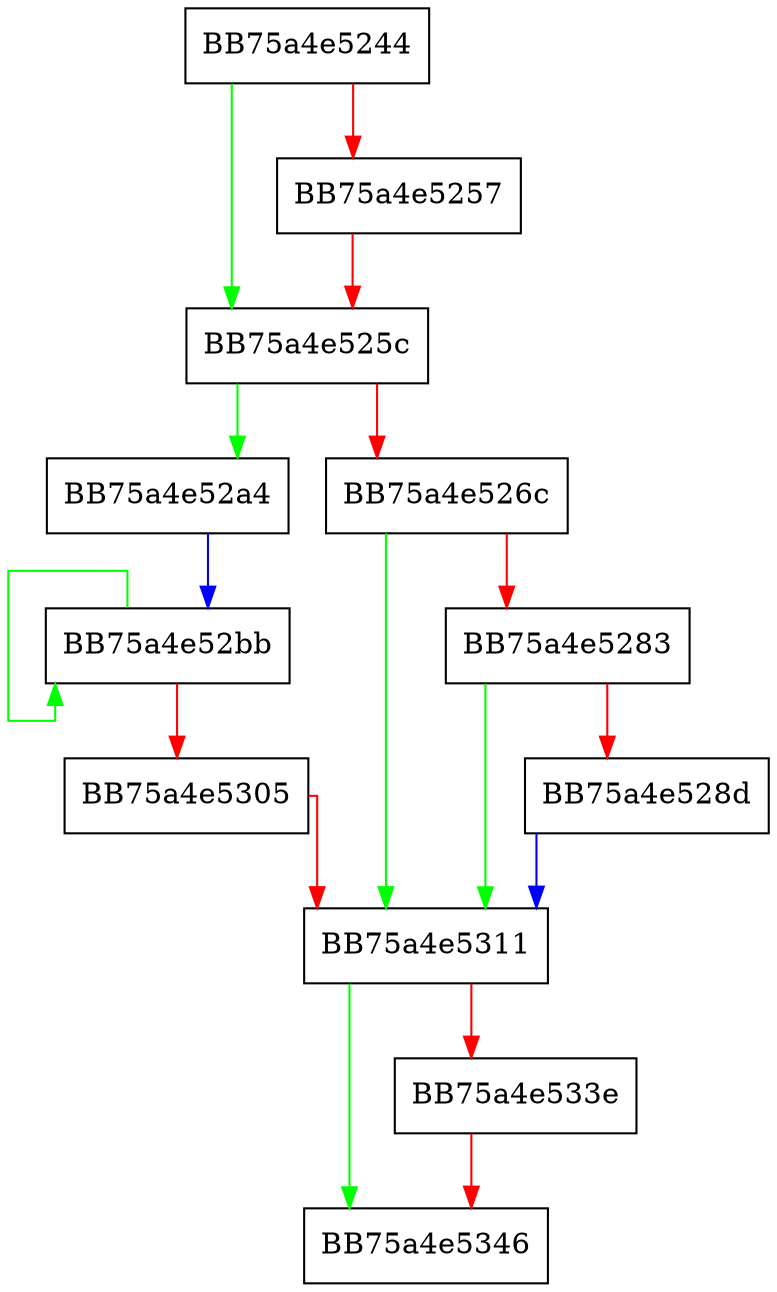 digraph mmap_drop_writable_pages {
  node [shape="box"];
  graph [splines=ortho];
  BB75a4e5244 -> BB75a4e525c [color="green"];
  BB75a4e5244 -> BB75a4e5257 [color="red"];
  BB75a4e5257 -> BB75a4e525c [color="red"];
  BB75a4e525c -> BB75a4e52a4 [color="green"];
  BB75a4e525c -> BB75a4e526c [color="red"];
  BB75a4e526c -> BB75a4e5311 [color="green"];
  BB75a4e526c -> BB75a4e5283 [color="red"];
  BB75a4e5283 -> BB75a4e5311 [color="green"];
  BB75a4e5283 -> BB75a4e528d [color="red"];
  BB75a4e528d -> BB75a4e5311 [color="blue"];
  BB75a4e52a4 -> BB75a4e52bb [color="blue"];
  BB75a4e52bb -> BB75a4e52bb [color="green"];
  BB75a4e52bb -> BB75a4e5305 [color="red"];
  BB75a4e5305 -> BB75a4e5311 [color="red"];
  BB75a4e5311 -> BB75a4e5346 [color="green"];
  BB75a4e5311 -> BB75a4e533e [color="red"];
  BB75a4e533e -> BB75a4e5346 [color="red"];
}